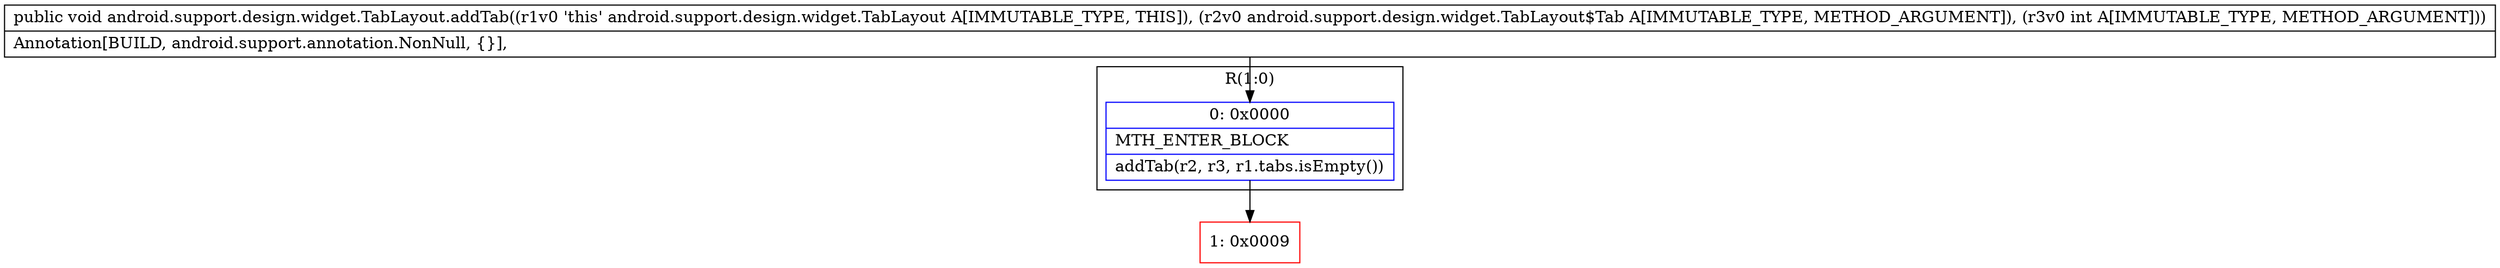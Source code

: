 digraph "CFG forandroid.support.design.widget.TabLayout.addTab(Landroid\/support\/design\/widget\/TabLayout$Tab;I)V" {
subgraph cluster_Region_1145202774 {
label = "R(1:0)";
node [shape=record,color=blue];
Node_0 [shape=record,label="{0\:\ 0x0000|MTH_ENTER_BLOCK\l|addTab(r2, r3, r1.tabs.isEmpty())\l}"];
}
Node_1 [shape=record,color=red,label="{1\:\ 0x0009}"];
MethodNode[shape=record,label="{public void android.support.design.widget.TabLayout.addTab((r1v0 'this' android.support.design.widget.TabLayout A[IMMUTABLE_TYPE, THIS]), (r2v0 android.support.design.widget.TabLayout$Tab A[IMMUTABLE_TYPE, METHOD_ARGUMENT]), (r3v0 int A[IMMUTABLE_TYPE, METHOD_ARGUMENT]))  | Annotation[BUILD, android.support.annotation.NonNull, \{\}], \l}"];
MethodNode -> Node_0;
Node_0 -> Node_1;
}

